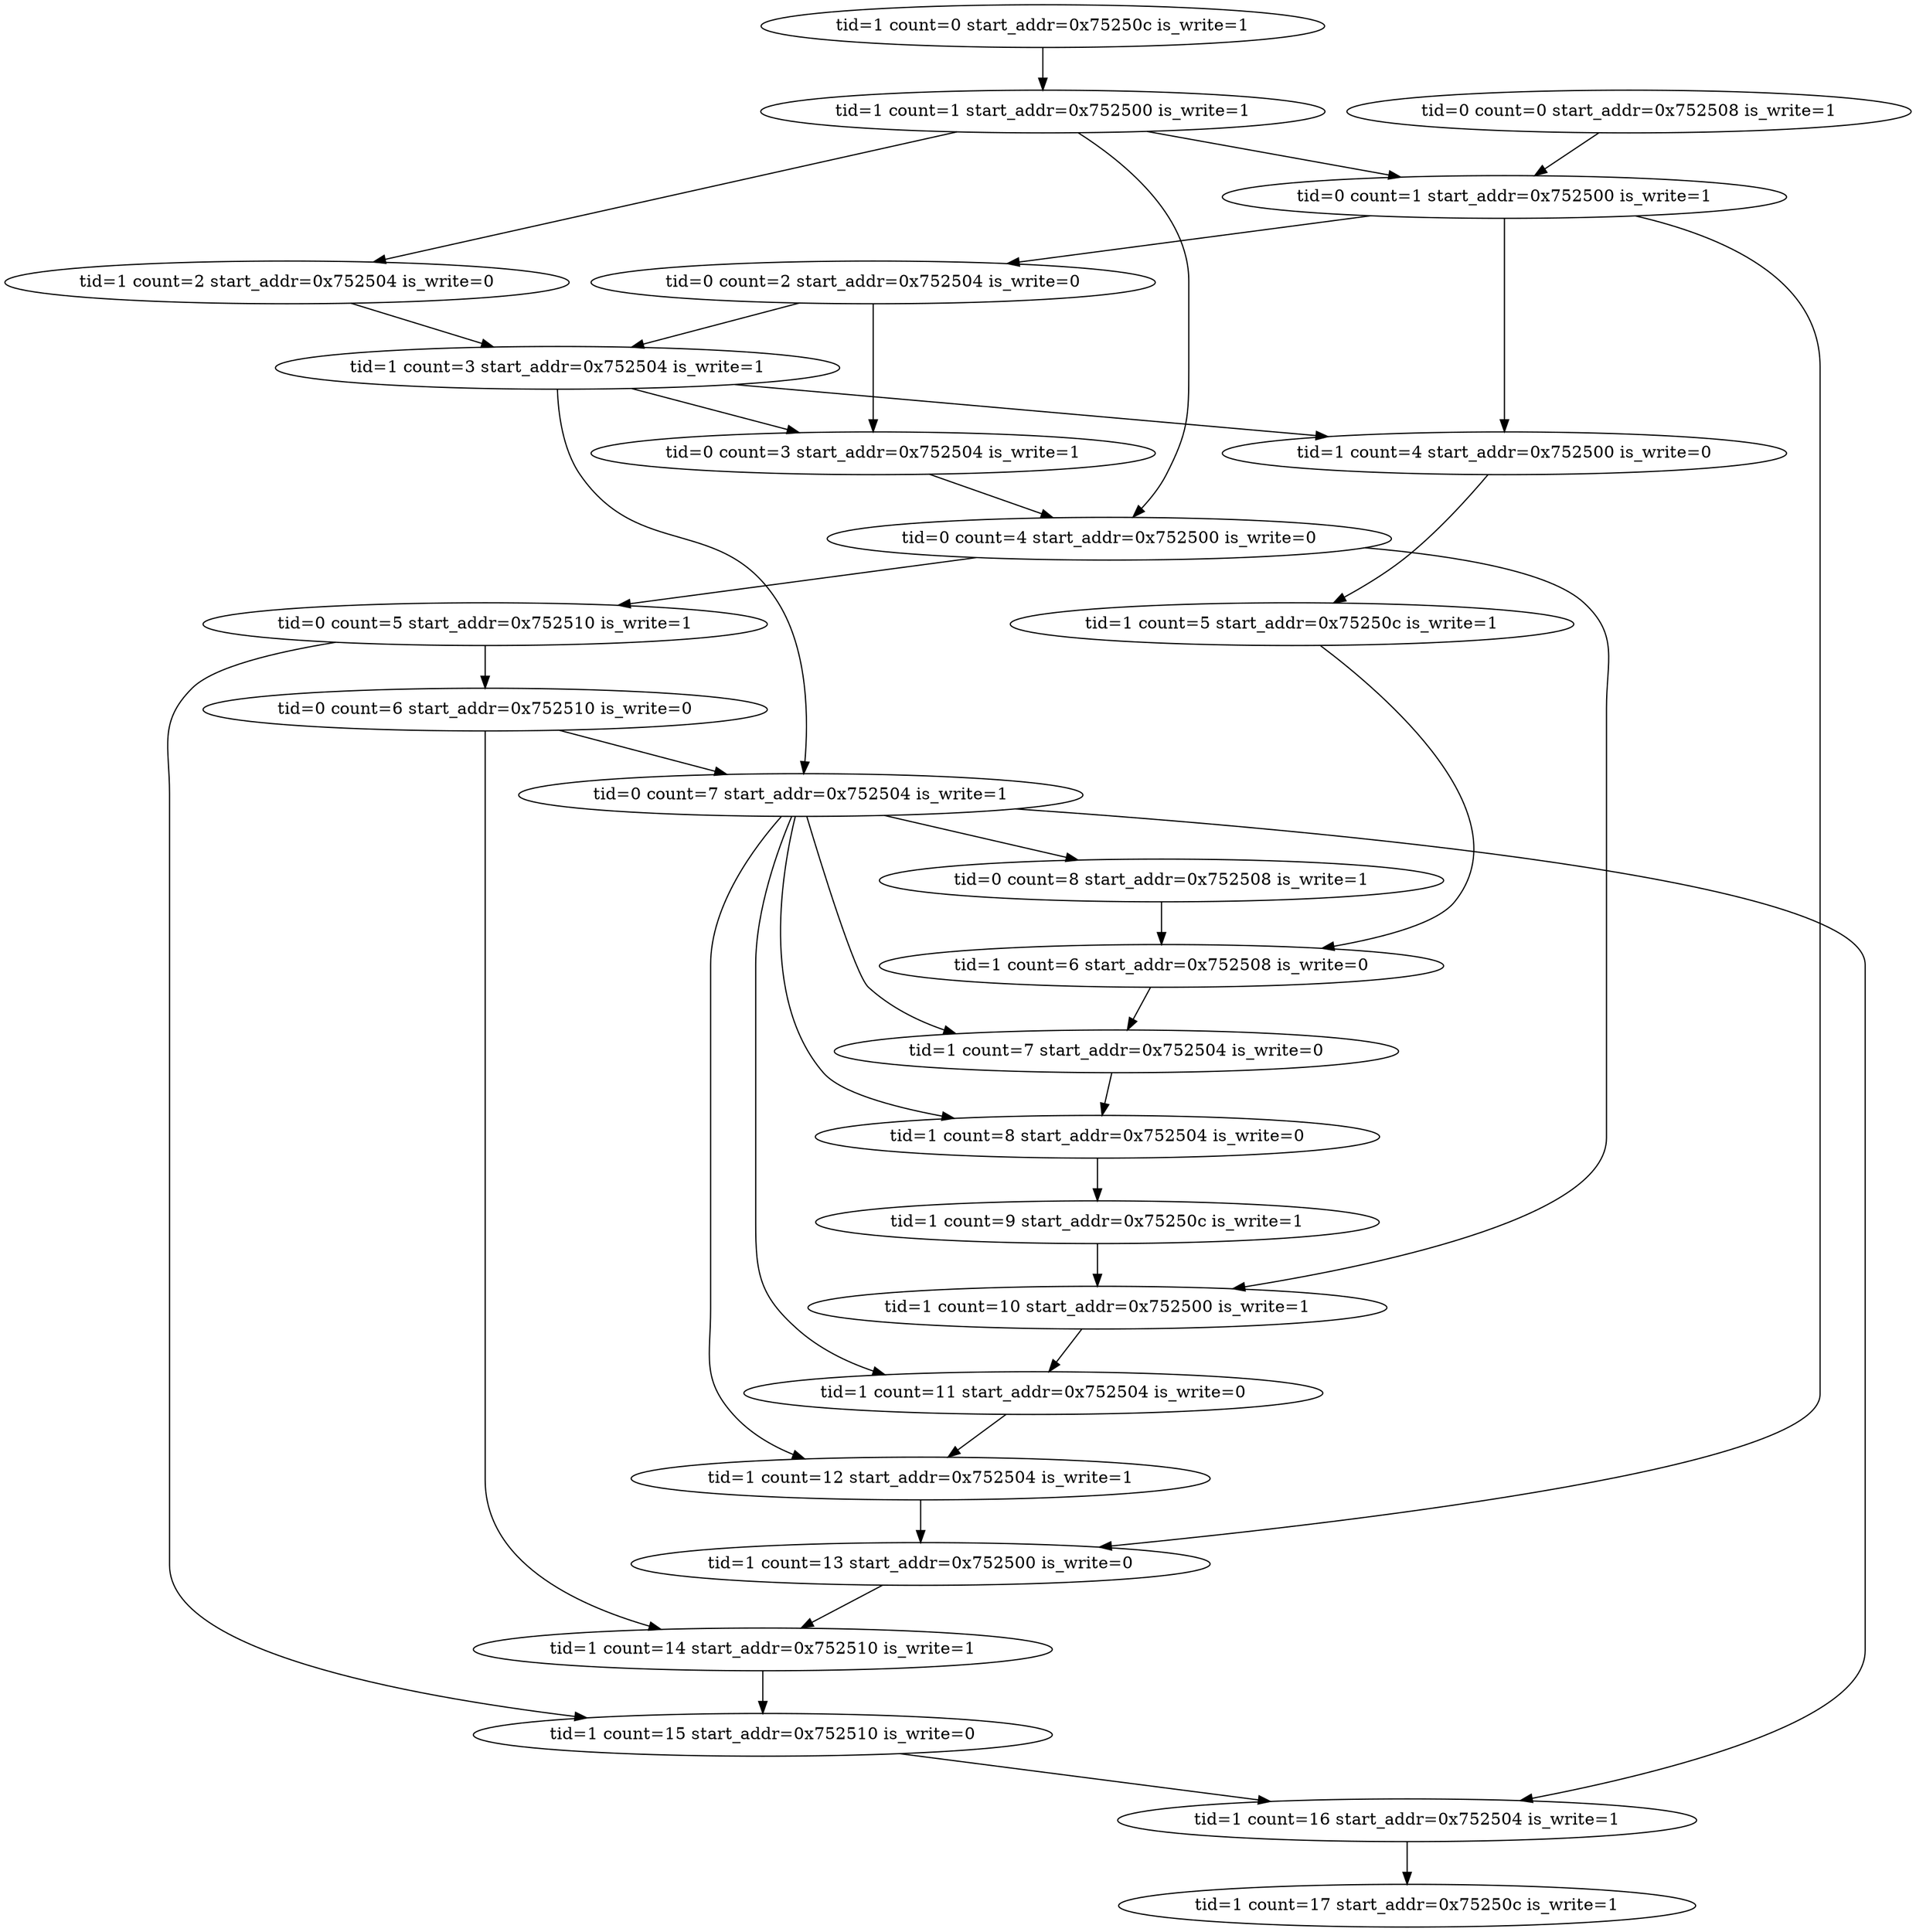 digraph G {
0 [count=0, is_write=1, label="tid=0 count=0 start_addr=0x752508 is_write=1", start_addr="0x752508", tid=0];
1 [count=1, is_write=1, label="tid=0 count=1 start_addr=0x752500 is_write=1", start_addr="0x752500", tid=0];
2 [count=2, is_write=0, label="tid=0 count=2 start_addr=0x752504 is_write=0", start_addr="0x752504", tid=0];
3 [count=3, is_write=1, label="tid=0 count=3 start_addr=0x752504 is_write=1", start_addr="0x752504", tid=0];
4 [count=4, is_write=0, label="tid=0 count=4 start_addr=0x752500 is_write=0", start_addr="0x752500", tid=0];
5 [count=5, is_write=1, label="tid=0 count=5 start_addr=0x752510 is_write=1", start_addr="0x752510", tid=0];
6 [count=6, is_write=0, label="tid=0 count=6 start_addr=0x752510 is_write=0", start_addr="0x752510", tid=0];
7 [count=7, is_write=1, label="tid=0 count=7 start_addr=0x752504 is_write=1", start_addr="0x752504", tid=0];
8 [count=8, is_write=1, label="tid=0 count=8 start_addr=0x752508 is_write=1", start_addr="0x752508", tid=0];
20 [count=0, is_write=1, label="tid=1 count=0 start_addr=0x75250c is_write=1", start_addr="0x75250c", tid=1];
21 [count=1, is_write=1, label="tid=1 count=1 start_addr=0x752500 is_write=1", start_addr="0x752500", tid=1];
22 [count=2, is_write=0, label="tid=1 count=2 start_addr=0x752504 is_write=0", start_addr="0x752504", tid=1];
23 [count=3, is_write=1, label="tid=1 count=3 start_addr=0x752504 is_write=1", start_addr="0x752504", tid=1];
24 [count=4, is_write=0, label="tid=1 count=4 start_addr=0x752500 is_write=0", start_addr="0x752500", tid=1];
25 [count=5, is_write=1, label="tid=1 count=5 start_addr=0x75250c is_write=1", start_addr="0x75250c", tid=1];
26 [count=6, is_write=0, label="tid=1 count=6 start_addr=0x752508 is_write=0", start_addr="0x752508", tid=1];
27 [count=7, is_write=0, label="tid=1 count=7 start_addr=0x752504 is_write=0", start_addr="0x752504", tid=1];
28 [count=8, is_write=0, label="tid=1 count=8 start_addr=0x752504 is_write=0", start_addr="0x752504", tid=1];
29 [count=9, is_write=1, label="tid=1 count=9 start_addr=0x75250c is_write=1", start_addr="0x75250c", tid=1];
30 [count=10, is_write=1, label="tid=1 count=10 start_addr=0x752500 is_write=1", start_addr="0x752500", tid=1];
31 [count=11, is_write=0, label="tid=1 count=11 start_addr=0x752504 is_write=0", start_addr="0x752504", tid=1];
32 [count=12, is_write=1, label="tid=1 count=12 start_addr=0x752504 is_write=1", start_addr="0x752504", tid=1];
33 [count=13, is_write=0, label="tid=1 count=13 start_addr=0x752500 is_write=0", start_addr="0x752500", tid=1];
34 [count=14, is_write=1, label="tid=1 count=14 start_addr=0x752510 is_write=1", start_addr="0x752510", tid=1];
35 [count=15, is_write=0, label="tid=1 count=15 start_addr=0x752510 is_write=0", start_addr="0x752510", tid=1];
36 [count=16, is_write=1, label="tid=1 count=16 start_addr=0x752504 is_write=1", start_addr="0x752504", tid=1];
37 [count=17, is_write=1, label="tid=1 count=17 start_addr=0x75250c is_write=1", start_addr="0x75250c", tid=1];
0->1 ;
1->2 ;
2->3 ;
3->4 ;
4->5 ;
5->6 ;
6->7 ;
7->8 ;
20->21 ;
21->22 ;
22->23 ;
23->24 ;
24->25 ;
25->26 ;
26->27 ;
27->28 ;
28->29 ;
29->30 ;
30->31 ;
31->32 ;
32->33 ;
33->34 ;
34->35 ;
35->36 ;
36->37 ;
1->33 ;
1->24 ;
2->23 ;
4->30 ;
5->35 ;
6->34 ;
7->36 ;
7->27 ;
7->28 ;
7->31 ;
7->32 ;
8->26 ;
21->4 ;
21->1 ;
23->7 ;
23->3 ;
}
